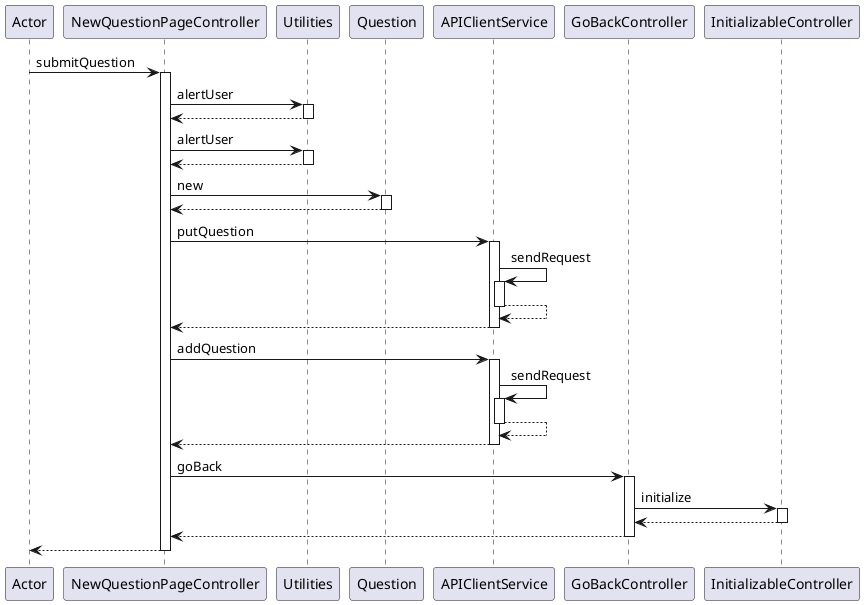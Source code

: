 @startuml
participant Actor
Actor -> NewQuestionPageController : submitQuestion
activate NewQuestionPageController
NewQuestionPageController -> Utilities : alertUser
activate Utilities
Utilities --> NewQuestionPageController
deactivate Utilities
NewQuestionPageController -> Utilities : alertUser
activate Utilities
Utilities --> NewQuestionPageController
deactivate Utilities
NewQuestionPageController -> Question : new
activate Question
Question --> NewQuestionPageController
deactivate Question
NewQuestionPageController -> APIClientService : putQuestion
activate APIClientService
APIClientService -> APIClientService : sendRequest
activate APIClientService
APIClientService --> APIClientService
deactivate APIClientService
APIClientService --> NewQuestionPageController
deactivate APIClientService
NewQuestionPageController -> APIClientService : addQuestion
activate APIClientService
APIClientService -> APIClientService : sendRequest
activate APIClientService
APIClientService --> APIClientService
deactivate APIClientService
APIClientService --> NewQuestionPageController
deactivate APIClientService
NewQuestionPageController -> GoBackController : goBack
activate GoBackController
GoBackController -> InitializableController : initialize
activate InitializableController
InitializableController --> GoBackController
deactivate InitializableController
GoBackController --> NewQuestionPageController
deactivate GoBackController
return
@enduml